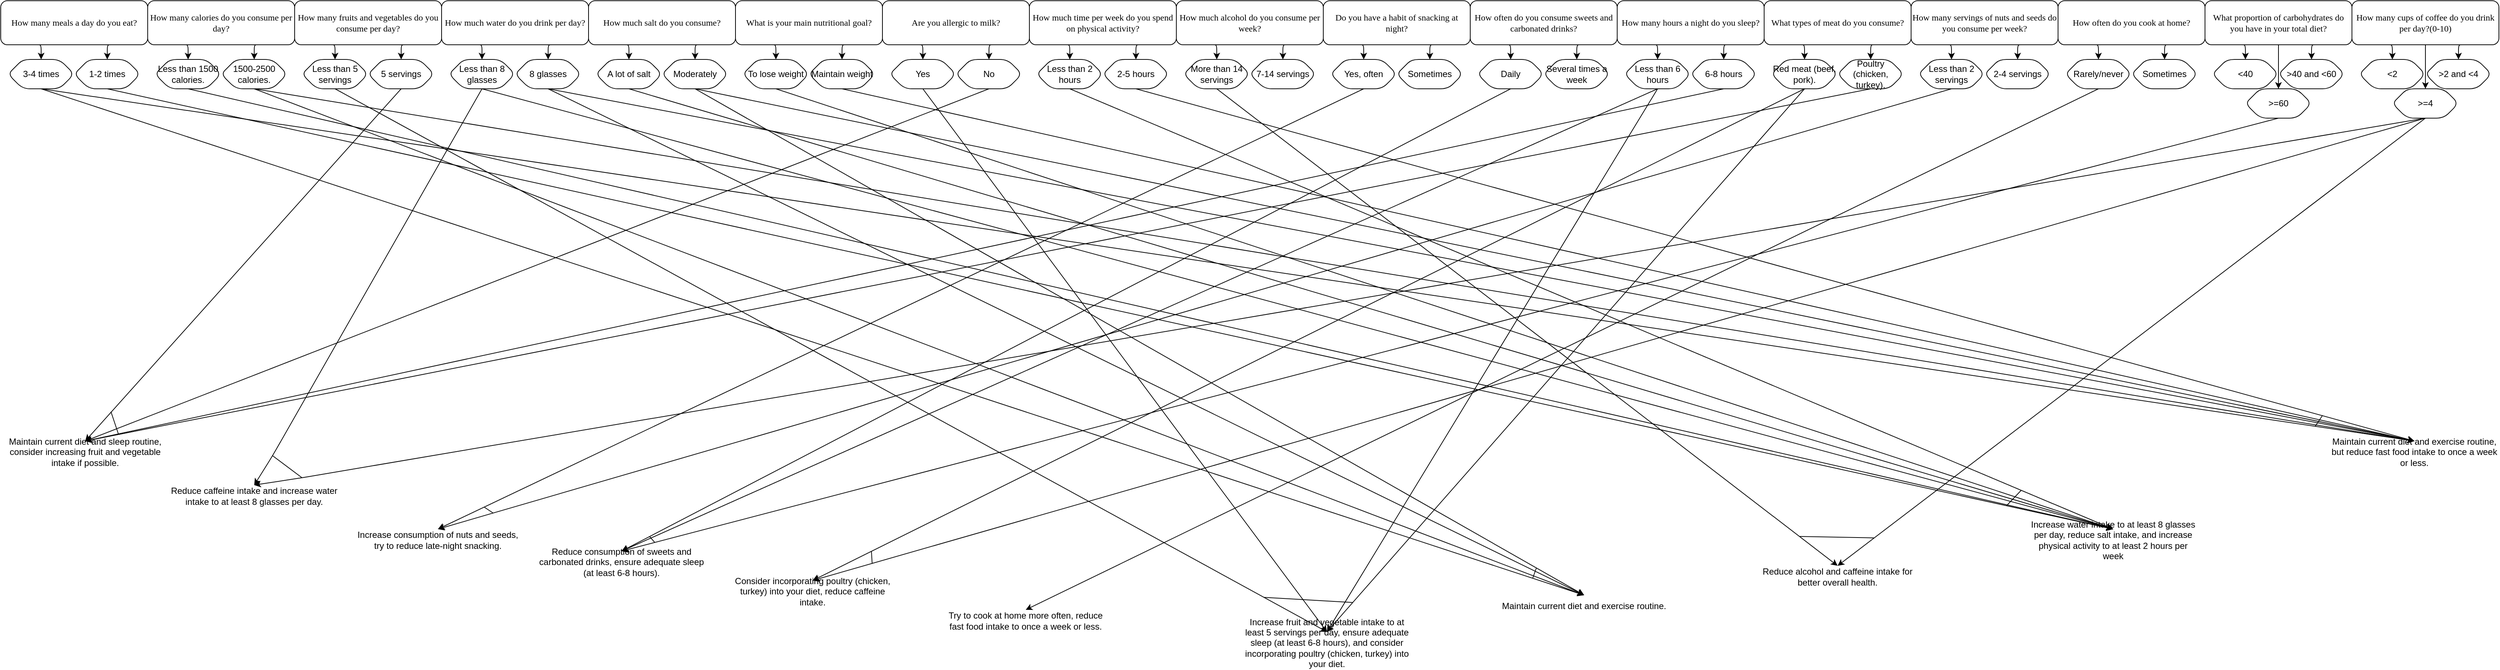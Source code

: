 <mxfile version="22.0.8" type="device">
  <diagram name="Страница — 1" id="4fDfXlQNAs49f-it0H0f">
    <mxGraphModel dx="2868" dy="1564" grid="1" gridSize="10" guides="1" tooltips="1" connect="1" arrows="1" fold="1" page="1" pageScale="1" pageWidth="1920" pageHeight="1200" background="#ffffff" math="0" shadow="0">
      <root>
        <mxCell id="0" />
        <mxCell id="1" parent="0" />
        <mxCell id="kuulLkyMVZdF7MULND2Z-120" style="edgeStyle=orthogonalEdgeStyle;rounded=1;orthogonalLoop=1;jettySize=auto;html=1;exitX=0.25;exitY=1;exitDx=0;exitDy=0;entryX=0.5;entryY=0;entryDx=0;entryDy=0;labelBackgroundColor=none;fontColor=default;" edge="1" parent="1" source="kuulLkyMVZdF7MULND2Z-1" target="kuulLkyMVZdF7MULND2Z-53">
          <mxGeometry relative="1" as="geometry" />
        </mxCell>
        <mxCell id="kuulLkyMVZdF7MULND2Z-121" style="edgeStyle=orthogonalEdgeStyle;rounded=1;orthogonalLoop=1;jettySize=auto;html=1;exitX=0.75;exitY=1;exitDx=0;exitDy=0;entryX=0.5;entryY=0;entryDx=0;entryDy=0;labelBackgroundColor=none;fontColor=default;" edge="1" parent="1" source="kuulLkyMVZdF7MULND2Z-1" target="kuulLkyMVZdF7MULND2Z-22">
          <mxGeometry relative="1" as="geometry" />
        </mxCell>
        <mxCell id="kuulLkyMVZdF7MULND2Z-1" value="&lt;font face=&quot;Comic Sans MS&quot;&gt;How many meals a day do you eat?&lt;/font&gt;" style="rounded=1;whiteSpace=wrap;html=1;labelBackgroundColor=none;" vertex="1" parent="1">
          <mxGeometry width="200" height="60" as="geometry" />
        </mxCell>
        <mxCell id="kuulLkyMVZdF7MULND2Z-124" style="edgeStyle=orthogonalEdgeStyle;rounded=1;orthogonalLoop=1;jettySize=auto;html=1;exitX=0.25;exitY=1;exitDx=0;exitDy=0;entryX=0.5;entryY=0;entryDx=0;entryDy=0;labelBackgroundColor=none;fontColor=default;" edge="1" parent="1" source="kuulLkyMVZdF7MULND2Z-3" target="kuulLkyMVZdF7MULND2Z-56">
          <mxGeometry relative="1" as="geometry" />
        </mxCell>
        <mxCell id="kuulLkyMVZdF7MULND2Z-125" style="edgeStyle=orthogonalEdgeStyle;rounded=1;orthogonalLoop=1;jettySize=auto;html=1;exitX=0.75;exitY=1;exitDx=0;exitDy=0;entryX=0.5;entryY=0;entryDx=0;entryDy=0;labelBackgroundColor=none;fontColor=default;" edge="1" parent="1" source="kuulLkyMVZdF7MULND2Z-3" target="kuulLkyMVZdF7MULND2Z-57">
          <mxGeometry relative="1" as="geometry" />
        </mxCell>
        <mxCell id="kuulLkyMVZdF7MULND2Z-3" value="&lt;font face=&quot;Comic Sans MS&quot;&gt;How many fruits and vegetables do you consume per day?&lt;/font&gt;" style="rounded=1;whiteSpace=wrap;html=1;align=center;labelBackgroundColor=none;" vertex="1" parent="1">
          <mxGeometry x="400" width="200" height="60" as="geometry" />
        </mxCell>
        <mxCell id="kuulLkyMVZdF7MULND2Z-122" style="edgeStyle=orthogonalEdgeStyle;rounded=1;orthogonalLoop=1;jettySize=auto;html=1;exitX=0.25;exitY=1;exitDx=0;exitDy=0;entryX=0.5;entryY=0;entryDx=0;entryDy=0;labelBackgroundColor=none;fontColor=default;" edge="1" parent="1" source="kuulLkyMVZdF7MULND2Z-4" target="kuulLkyMVZdF7MULND2Z-54">
          <mxGeometry relative="1" as="geometry" />
        </mxCell>
        <mxCell id="kuulLkyMVZdF7MULND2Z-123" style="edgeStyle=orthogonalEdgeStyle;rounded=1;orthogonalLoop=1;jettySize=auto;html=1;exitX=0.75;exitY=1;exitDx=0;exitDy=0;entryX=0.5;entryY=0;entryDx=0;entryDy=0;labelBackgroundColor=none;fontColor=default;" edge="1" parent="1" source="kuulLkyMVZdF7MULND2Z-4" target="kuulLkyMVZdF7MULND2Z-55">
          <mxGeometry relative="1" as="geometry" />
        </mxCell>
        <mxCell id="kuulLkyMVZdF7MULND2Z-4" value="&lt;font face=&quot;Comic Sans MS&quot;&gt;How many calories do you consume per day?&lt;/font&gt;" style="rounded=1;whiteSpace=wrap;html=1;labelBackgroundColor=none;" vertex="1" parent="1">
          <mxGeometry x="200" width="200" height="60" as="geometry" />
        </mxCell>
        <mxCell id="kuulLkyMVZdF7MULND2Z-130" style="edgeStyle=orthogonalEdgeStyle;rounded=1;orthogonalLoop=1;jettySize=auto;html=1;exitX=0.25;exitY=1;exitDx=0;exitDy=0;entryX=0.5;entryY=0;entryDx=0;entryDy=0;labelBackgroundColor=none;fontColor=default;" edge="1" parent="1" source="kuulLkyMVZdF7MULND2Z-5" target="kuulLkyMVZdF7MULND2Z-87">
          <mxGeometry relative="1" as="geometry" />
        </mxCell>
        <mxCell id="kuulLkyMVZdF7MULND2Z-131" style="edgeStyle=orthogonalEdgeStyle;rounded=1;orthogonalLoop=1;jettySize=auto;html=1;exitX=0.75;exitY=1;exitDx=0;exitDy=0;entryX=0.5;entryY=0;entryDx=0;entryDy=0;labelBackgroundColor=none;fontColor=default;" edge="1" parent="1" source="kuulLkyMVZdF7MULND2Z-5" target="kuulLkyMVZdF7MULND2Z-86">
          <mxGeometry relative="1" as="geometry" />
        </mxCell>
        <mxCell id="kuulLkyMVZdF7MULND2Z-5" value="&lt;font face=&quot;Comic Sans MS&quot;&gt;What is your main nutritional goal?&lt;/font&gt;" style="rounded=1;whiteSpace=wrap;html=1;labelBackgroundColor=none;" vertex="1" parent="1">
          <mxGeometry x="1000" width="200" height="60" as="geometry" />
        </mxCell>
        <mxCell id="kuulLkyMVZdF7MULND2Z-128" style="edgeStyle=orthogonalEdgeStyle;rounded=1;orthogonalLoop=1;jettySize=auto;html=1;exitX=0.25;exitY=1;exitDx=0;exitDy=0;entryX=0.5;entryY=0;entryDx=0;entryDy=0;labelBackgroundColor=none;fontColor=default;" edge="1" parent="1" source="kuulLkyMVZdF7MULND2Z-7" target="kuulLkyMVZdF7MULND2Z-61">
          <mxGeometry relative="1" as="geometry" />
        </mxCell>
        <mxCell id="kuulLkyMVZdF7MULND2Z-129" style="edgeStyle=orthogonalEdgeStyle;rounded=1;orthogonalLoop=1;jettySize=auto;html=1;exitX=0.75;exitY=1;exitDx=0;exitDy=0;entryX=0.5;entryY=0;entryDx=0;entryDy=0;labelBackgroundColor=none;fontColor=default;" edge="1" parent="1" source="kuulLkyMVZdF7MULND2Z-7" target="kuulLkyMVZdF7MULND2Z-60">
          <mxGeometry relative="1" as="geometry" />
        </mxCell>
        <mxCell id="kuulLkyMVZdF7MULND2Z-7" value="&lt;font face=&quot;Comic Sans MS&quot;&gt;How much salt do you consume?&lt;/font&gt;" style="rounded=1;whiteSpace=wrap;html=1;labelBackgroundColor=none;" vertex="1" parent="1">
          <mxGeometry x="800" width="200" height="60" as="geometry" />
        </mxCell>
        <mxCell id="kuulLkyMVZdF7MULND2Z-126" style="edgeStyle=orthogonalEdgeStyle;rounded=1;orthogonalLoop=1;jettySize=auto;html=1;exitX=0.25;exitY=1;exitDx=0;exitDy=0;entryX=0.5;entryY=0;entryDx=0;entryDy=0;labelBackgroundColor=none;fontColor=default;" edge="1" parent="1" source="kuulLkyMVZdF7MULND2Z-8" target="kuulLkyMVZdF7MULND2Z-59">
          <mxGeometry relative="1" as="geometry" />
        </mxCell>
        <mxCell id="kuulLkyMVZdF7MULND2Z-127" style="edgeStyle=orthogonalEdgeStyle;rounded=1;orthogonalLoop=1;jettySize=auto;html=1;exitX=0.75;exitY=1;exitDx=0;exitDy=0;entryX=0.5;entryY=0;entryDx=0;entryDy=0;labelBackgroundColor=none;fontColor=default;" edge="1" parent="1" source="kuulLkyMVZdF7MULND2Z-8" target="kuulLkyMVZdF7MULND2Z-58">
          <mxGeometry relative="1" as="geometry" />
        </mxCell>
        <mxCell id="kuulLkyMVZdF7MULND2Z-8" value="&lt;font face=&quot;Comic Sans MS&quot;&gt;How much water do you drink per day?&lt;/font&gt;" style="rounded=1;whiteSpace=wrap;html=1;labelBackgroundColor=none;" vertex="1" parent="1">
          <mxGeometry x="600" width="200" height="60" as="geometry" />
        </mxCell>
        <mxCell id="kuulLkyMVZdF7MULND2Z-153" style="edgeStyle=orthogonalEdgeStyle;rounded=1;orthogonalLoop=1;jettySize=auto;html=1;exitX=0.25;exitY=1;exitDx=0;exitDy=0;entryX=0.5;entryY=0;entryDx=0;entryDy=0;labelBackgroundColor=none;fontColor=default;" edge="1" parent="1" source="kuulLkyMVZdF7MULND2Z-9" target="kuulLkyMVZdF7MULND2Z-85">
          <mxGeometry relative="1" as="geometry" />
        </mxCell>
        <mxCell id="kuulLkyMVZdF7MULND2Z-154" style="edgeStyle=orthogonalEdgeStyle;rounded=1;orthogonalLoop=1;jettySize=auto;html=1;exitX=0.75;exitY=1;exitDx=0;exitDy=0;entryX=0.5;entryY=0;entryDx=0;entryDy=0;labelBackgroundColor=none;fontColor=default;" edge="1" parent="1" source="kuulLkyMVZdF7MULND2Z-9" target="kuulLkyMVZdF7MULND2Z-84">
          <mxGeometry relative="1" as="geometry" />
        </mxCell>
        <mxCell id="kuulLkyMVZdF7MULND2Z-155" style="edgeStyle=orthogonalEdgeStyle;rounded=1;orthogonalLoop=1;jettySize=auto;html=1;exitX=0.5;exitY=1;exitDx=0;exitDy=0;entryX=0.5;entryY=0;entryDx=0;entryDy=0;labelBackgroundColor=none;fontColor=default;" edge="1" parent="1" source="kuulLkyMVZdF7MULND2Z-9" target="kuulLkyMVZdF7MULND2Z-93">
          <mxGeometry relative="1" as="geometry" />
        </mxCell>
        <mxCell id="kuulLkyMVZdF7MULND2Z-9" value="&lt;font face=&quot;Comic Sans MS&quot;&gt;How many cups of coffee do you drink per day?(0-10)&lt;/font&gt;" style="rounded=1;whiteSpace=wrap;html=1;labelBackgroundColor=none;" vertex="1" parent="1">
          <mxGeometry x="3200" width="200" height="60" as="geometry" />
        </mxCell>
        <mxCell id="kuulLkyMVZdF7MULND2Z-150" style="edgeStyle=orthogonalEdgeStyle;rounded=1;orthogonalLoop=1;jettySize=auto;html=1;exitX=0.25;exitY=1;exitDx=0;exitDy=0;entryX=0.5;entryY=0;entryDx=0;entryDy=0;labelBackgroundColor=none;fontColor=default;" edge="1" parent="1" source="kuulLkyMVZdF7MULND2Z-10" target="kuulLkyMVZdF7MULND2Z-83">
          <mxGeometry relative="1" as="geometry" />
        </mxCell>
        <mxCell id="kuulLkyMVZdF7MULND2Z-151" style="edgeStyle=orthogonalEdgeStyle;rounded=1;orthogonalLoop=1;jettySize=auto;html=1;exitX=0.75;exitY=1;exitDx=0;exitDy=0;entryX=0.5;entryY=0;entryDx=0;entryDy=0;labelBackgroundColor=none;fontColor=default;" edge="1" parent="1" source="kuulLkyMVZdF7MULND2Z-10" target="kuulLkyMVZdF7MULND2Z-82">
          <mxGeometry relative="1" as="geometry" />
        </mxCell>
        <mxCell id="kuulLkyMVZdF7MULND2Z-152" style="edgeStyle=orthogonalEdgeStyle;rounded=1;orthogonalLoop=1;jettySize=auto;html=1;exitX=0.5;exitY=1;exitDx=0;exitDy=0;entryX=0.5;entryY=0;entryDx=0;entryDy=0;labelBackgroundColor=none;fontColor=default;" edge="1" parent="1" source="kuulLkyMVZdF7MULND2Z-10" target="kuulLkyMVZdF7MULND2Z-94">
          <mxGeometry relative="1" as="geometry" />
        </mxCell>
        <mxCell id="kuulLkyMVZdF7MULND2Z-10" value="&lt;font face=&quot;Comic Sans MS&quot;&gt;What proportion of carbohydrates do you have in your total diet?&lt;/font&gt;" style="rounded=1;whiteSpace=wrap;html=1;labelBackgroundColor=none;" vertex="1" parent="1">
          <mxGeometry x="3000" width="200" height="60" as="geometry" />
        </mxCell>
        <mxCell id="kuulLkyMVZdF7MULND2Z-148" style="edgeStyle=orthogonalEdgeStyle;rounded=1;orthogonalLoop=1;jettySize=auto;html=1;exitX=0.25;exitY=1;exitDx=0;exitDy=0;entryX=0.5;entryY=0;entryDx=0;entryDy=0;labelBackgroundColor=none;fontColor=default;" edge="1" parent="1" source="kuulLkyMVZdF7MULND2Z-11" target="kuulLkyMVZdF7MULND2Z-81">
          <mxGeometry relative="1" as="geometry" />
        </mxCell>
        <mxCell id="kuulLkyMVZdF7MULND2Z-149" style="edgeStyle=orthogonalEdgeStyle;rounded=1;orthogonalLoop=1;jettySize=auto;html=1;exitX=0.75;exitY=1;exitDx=0;exitDy=0;entryX=0.5;entryY=0;entryDx=0;entryDy=0;labelBackgroundColor=none;fontColor=default;" edge="1" parent="1" source="kuulLkyMVZdF7MULND2Z-11" target="kuulLkyMVZdF7MULND2Z-80">
          <mxGeometry relative="1" as="geometry" />
        </mxCell>
        <mxCell id="kuulLkyMVZdF7MULND2Z-11" value="&lt;font face=&quot;Comic Sans MS&quot;&gt;How often do you cook at home?&lt;/font&gt;" style="rounded=1;whiteSpace=wrap;html=1;labelBackgroundColor=none;" vertex="1" parent="1">
          <mxGeometry x="2800" width="200" height="60" as="geometry" />
        </mxCell>
        <mxCell id="kuulLkyMVZdF7MULND2Z-146" style="edgeStyle=orthogonalEdgeStyle;rounded=1;orthogonalLoop=1;jettySize=auto;html=1;exitX=0.25;exitY=1;exitDx=0;exitDy=0;entryX=0.5;entryY=0;entryDx=0;entryDy=0;labelBackgroundColor=none;fontColor=default;" edge="1" parent="1" source="kuulLkyMVZdF7MULND2Z-12" target="kuulLkyMVZdF7MULND2Z-79">
          <mxGeometry relative="1" as="geometry" />
        </mxCell>
        <mxCell id="kuulLkyMVZdF7MULND2Z-147" style="edgeStyle=orthogonalEdgeStyle;rounded=1;orthogonalLoop=1;jettySize=auto;html=1;exitX=0.75;exitY=1;exitDx=0;exitDy=0;entryX=0.5;entryY=0;entryDx=0;entryDy=0;labelBackgroundColor=none;fontColor=default;" edge="1" parent="1" source="kuulLkyMVZdF7MULND2Z-12" target="kuulLkyMVZdF7MULND2Z-78">
          <mxGeometry relative="1" as="geometry" />
        </mxCell>
        <mxCell id="kuulLkyMVZdF7MULND2Z-12" value="&lt;font face=&quot;Comic Sans MS&quot;&gt;How many servings of nuts and seeds do you consume per week?&lt;/font&gt;" style="rounded=1;whiteSpace=wrap;html=1;labelBackgroundColor=none;" vertex="1" parent="1">
          <mxGeometry x="2600" width="200" height="60" as="geometry" />
        </mxCell>
        <mxCell id="kuulLkyMVZdF7MULND2Z-144" style="edgeStyle=orthogonalEdgeStyle;rounded=1;orthogonalLoop=1;jettySize=auto;html=1;exitX=0.25;exitY=1;exitDx=0;exitDy=0;entryX=0.5;entryY=0;entryDx=0;entryDy=0;labelBackgroundColor=none;fontColor=default;" edge="1" parent="1" source="kuulLkyMVZdF7MULND2Z-13" target="kuulLkyMVZdF7MULND2Z-77">
          <mxGeometry relative="1" as="geometry" />
        </mxCell>
        <mxCell id="kuulLkyMVZdF7MULND2Z-145" style="edgeStyle=orthogonalEdgeStyle;rounded=1;orthogonalLoop=1;jettySize=auto;html=1;exitX=0.75;exitY=1;exitDx=0;exitDy=0;entryX=0.5;entryY=0;entryDx=0;entryDy=0;labelBackgroundColor=none;fontColor=default;" edge="1" parent="1" source="kuulLkyMVZdF7MULND2Z-13" target="kuulLkyMVZdF7MULND2Z-76">
          <mxGeometry relative="1" as="geometry" />
        </mxCell>
        <mxCell id="kuulLkyMVZdF7MULND2Z-13" value="&lt;font face=&quot;Comic Sans MS&quot;&gt;What types of meat do you consume?&lt;/font&gt;" style="rounded=1;whiteSpace=wrap;html=1;labelBackgroundColor=none;" vertex="1" parent="1">
          <mxGeometry x="2400" width="200" height="60" as="geometry" />
        </mxCell>
        <mxCell id="kuulLkyMVZdF7MULND2Z-142" style="edgeStyle=orthogonalEdgeStyle;rounded=1;orthogonalLoop=1;jettySize=auto;html=1;exitX=0.25;exitY=1;exitDx=0;exitDy=0;entryX=0.5;entryY=0;entryDx=0;entryDy=0;labelBackgroundColor=none;fontColor=default;" edge="1" parent="1" source="kuulLkyMVZdF7MULND2Z-14" target="kuulLkyMVZdF7MULND2Z-91">
          <mxGeometry relative="1" as="geometry" />
        </mxCell>
        <mxCell id="kuulLkyMVZdF7MULND2Z-143" style="edgeStyle=orthogonalEdgeStyle;rounded=1;orthogonalLoop=1;jettySize=auto;html=1;exitX=0.75;exitY=1;exitDx=0;exitDy=0;entryX=0.5;entryY=0;entryDx=0;entryDy=0;labelBackgroundColor=none;fontColor=default;" edge="1" parent="1" source="kuulLkyMVZdF7MULND2Z-14" target="kuulLkyMVZdF7MULND2Z-90">
          <mxGeometry relative="1" as="geometry" />
        </mxCell>
        <mxCell id="kuulLkyMVZdF7MULND2Z-14" value="&lt;font face=&quot;Comic Sans MS&quot;&gt;How many hours a night do you sleep?&lt;/font&gt;" style="rounded=1;whiteSpace=wrap;html=1;labelBackgroundColor=none;" vertex="1" parent="1">
          <mxGeometry x="2200" width="200" height="60" as="geometry" />
        </mxCell>
        <mxCell id="kuulLkyMVZdF7MULND2Z-140" style="edgeStyle=orthogonalEdgeStyle;rounded=1;orthogonalLoop=1;jettySize=auto;html=1;exitX=0.25;exitY=1;exitDx=0;exitDy=0;entryX=0.5;entryY=0;entryDx=0;entryDy=0;labelBackgroundColor=none;fontColor=default;" edge="1" parent="1" source="kuulLkyMVZdF7MULND2Z-15" target="kuulLkyMVZdF7MULND2Z-73">
          <mxGeometry relative="1" as="geometry" />
        </mxCell>
        <mxCell id="kuulLkyMVZdF7MULND2Z-141" style="edgeStyle=orthogonalEdgeStyle;rounded=1;orthogonalLoop=1;jettySize=auto;html=1;exitX=0.75;exitY=1;exitDx=0;exitDy=0;entryX=0.5;entryY=0;entryDx=0;entryDy=0;labelBackgroundColor=none;fontColor=default;" edge="1" parent="1" source="kuulLkyMVZdF7MULND2Z-15" target="kuulLkyMVZdF7MULND2Z-72">
          <mxGeometry relative="1" as="geometry" />
        </mxCell>
        <mxCell id="kuulLkyMVZdF7MULND2Z-15" value="&lt;font face=&quot;Comic Sans MS&quot;&gt;How often do you consume sweets and carbonated drinks?&lt;/font&gt;" style="rounded=1;whiteSpace=wrap;html=1;labelBackgroundColor=none;" vertex="1" parent="1">
          <mxGeometry x="2000" width="200" height="60" as="geometry" />
        </mxCell>
        <mxCell id="kuulLkyMVZdF7MULND2Z-138" style="edgeStyle=orthogonalEdgeStyle;rounded=1;orthogonalLoop=1;jettySize=auto;html=1;exitX=0.25;exitY=1;exitDx=0;exitDy=0;entryX=0.5;entryY=0;entryDx=0;entryDy=0;labelBackgroundColor=none;fontColor=default;" edge="1" parent="1" source="kuulLkyMVZdF7MULND2Z-16" target="kuulLkyMVZdF7MULND2Z-88">
          <mxGeometry relative="1" as="geometry" />
        </mxCell>
        <mxCell id="kuulLkyMVZdF7MULND2Z-139" style="edgeStyle=orthogonalEdgeStyle;rounded=1;orthogonalLoop=1;jettySize=auto;html=1;exitX=0.75;exitY=1;exitDx=0;exitDy=0;entryX=0.5;entryY=0;entryDx=0;entryDy=0;labelBackgroundColor=none;fontColor=default;" edge="1" parent="1" source="kuulLkyMVZdF7MULND2Z-16" target="kuulLkyMVZdF7MULND2Z-89">
          <mxGeometry relative="1" as="geometry" />
        </mxCell>
        <mxCell id="kuulLkyMVZdF7MULND2Z-16" value="&lt;font face=&quot;Comic Sans MS&quot;&gt;Do you have a habit of snacking at night?&lt;/font&gt;" style="rounded=1;whiteSpace=wrap;html=1;labelBackgroundColor=none;" vertex="1" parent="1">
          <mxGeometry x="1800" width="200" height="60" as="geometry" />
        </mxCell>
        <mxCell id="kuulLkyMVZdF7MULND2Z-136" style="edgeStyle=orthogonalEdgeStyle;rounded=1;orthogonalLoop=1;jettySize=auto;html=1;exitX=0.25;exitY=1;exitDx=0;exitDy=0;entryX=0.5;entryY=0;entryDx=0;entryDy=0;labelBackgroundColor=none;fontColor=default;" edge="1" parent="1" source="kuulLkyMVZdF7MULND2Z-18" target="kuulLkyMVZdF7MULND2Z-69">
          <mxGeometry relative="1" as="geometry" />
        </mxCell>
        <mxCell id="kuulLkyMVZdF7MULND2Z-137" style="edgeStyle=orthogonalEdgeStyle;rounded=1;orthogonalLoop=1;jettySize=auto;html=1;exitX=0.75;exitY=1;exitDx=0;exitDy=0;entryX=0.5;entryY=0;entryDx=0;entryDy=0;labelBackgroundColor=none;fontColor=default;" edge="1" parent="1" source="kuulLkyMVZdF7MULND2Z-18" target="kuulLkyMVZdF7MULND2Z-68">
          <mxGeometry relative="1" as="geometry" />
        </mxCell>
        <mxCell id="kuulLkyMVZdF7MULND2Z-18" value="&lt;font face=&quot;Comic Sans MS&quot;&gt;How much alcohol do you consume per week?&lt;/font&gt;" style="rounded=1;whiteSpace=wrap;html=1;labelBackgroundColor=none;" vertex="1" parent="1">
          <mxGeometry x="1600" width="200" height="60" as="geometry" />
        </mxCell>
        <mxCell id="kuulLkyMVZdF7MULND2Z-134" style="edgeStyle=orthogonalEdgeStyle;rounded=1;orthogonalLoop=1;jettySize=auto;html=1;exitX=0.25;exitY=1;exitDx=0;exitDy=0;entryX=0.5;entryY=0;entryDx=0;entryDy=0;labelBackgroundColor=none;fontColor=default;" edge="1" parent="1" source="kuulLkyMVZdF7MULND2Z-20" target="kuulLkyMVZdF7MULND2Z-67">
          <mxGeometry relative="1" as="geometry" />
        </mxCell>
        <mxCell id="kuulLkyMVZdF7MULND2Z-135" style="edgeStyle=orthogonalEdgeStyle;rounded=1;orthogonalLoop=1;jettySize=auto;html=1;exitX=0.75;exitY=1;exitDx=0;exitDy=0;entryX=0.5;entryY=0;entryDx=0;entryDy=0;labelBackgroundColor=none;fontColor=default;" edge="1" parent="1" source="kuulLkyMVZdF7MULND2Z-20" target="kuulLkyMVZdF7MULND2Z-66">
          <mxGeometry relative="1" as="geometry" />
        </mxCell>
        <mxCell id="kuulLkyMVZdF7MULND2Z-20" value="&lt;font face=&quot;Comic Sans MS&quot;&gt;How much time per week do you spend on physical activity?&lt;/font&gt;" style="rounded=1;whiteSpace=wrap;html=1;labelBackgroundColor=none;" vertex="1" parent="1">
          <mxGeometry x="1400" width="200" height="60" as="geometry" />
        </mxCell>
        <mxCell id="kuulLkyMVZdF7MULND2Z-132" style="edgeStyle=orthogonalEdgeStyle;rounded=1;orthogonalLoop=1;jettySize=auto;html=1;exitX=0.25;exitY=1;exitDx=0;exitDy=0;entryX=0.5;entryY=0;entryDx=0;entryDy=0;labelBackgroundColor=none;fontColor=default;" edge="1" parent="1" source="kuulLkyMVZdF7MULND2Z-21" target="kuulLkyMVZdF7MULND2Z-65">
          <mxGeometry relative="1" as="geometry" />
        </mxCell>
        <mxCell id="kuulLkyMVZdF7MULND2Z-133" style="edgeStyle=orthogonalEdgeStyle;rounded=1;orthogonalLoop=1;jettySize=auto;html=1;exitX=0.75;exitY=1;exitDx=0;exitDy=0;entryX=0.5;entryY=0;entryDx=0;entryDy=0;labelBackgroundColor=none;fontColor=default;" edge="1" parent="1" source="kuulLkyMVZdF7MULND2Z-21" target="kuulLkyMVZdF7MULND2Z-64">
          <mxGeometry relative="1" as="geometry" />
        </mxCell>
        <mxCell id="kuulLkyMVZdF7MULND2Z-21" value="&lt;font face=&quot;Comic Sans MS&quot;&gt;Are you allergic to milk?&lt;/font&gt;" style="rounded=1;whiteSpace=wrap;html=1;labelBackgroundColor=none;" vertex="1" parent="1">
          <mxGeometry x="1200" width="200" height="60" as="geometry" />
        </mxCell>
        <mxCell id="kuulLkyMVZdF7MULND2Z-22" value="1-2 times" style="shape=hexagon;perimeter=hexagonPerimeter2;whiteSpace=wrap;html=1;fixedSize=1;rounded=1;labelBackgroundColor=none;" vertex="1" parent="1">
          <mxGeometry x="100" y="80" width="90" height="40" as="geometry" />
        </mxCell>
        <mxCell id="kuulLkyMVZdF7MULND2Z-53" value="3-4 times" style="shape=hexagon;perimeter=hexagonPerimeter2;whiteSpace=wrap;html=1;fixedSize=1;rounded=1;labelBackgroundColor=none;" vertex="1" parent="1">
          <mxGeometry x="10" y="80" width="90" height="40" as="geometry" />
        </mxCell>
        <mxCell id="kuulLkyMVZdF7MULND2Z-54" value="Less than 1500 calories." style="shape=hexagon;perimeter=hexagonPerimeter2;whiteSpace=wrap;html=1;fixedSize=1;rounded=1;labelBackgroundColor=none;" vertex="1" parent="1">
          <mxGeometry x="210" y="80" width="90" height="40" as="geometry" />
        </mxCell>
        <mxCell id="kuulLkyMVZdF7MULND2Z-55" value="1500-2500 calories." style="shape=hexagon;perimeter=hexagonPerimeter2;whiteSpace=wrap;html=1;fixedSize=1;rounded=1;labelBackgroundColor=none;" vertex="1" parent="1">
          <mxGeometry x="300" y="80" width="90" height="40" as="geometry" />
        </mxCell>
        <mxCell id="kuulLkyMVZdF7MULND2Z-56" value="Less than 5 servings" style="shape=hexagon;perimeter=hexagonPerimeter2;whiteSpace=wrap;html=1;fixedSize=1;rounded=1;labelBackgroundColor=none;" vertex="1" parent="1">
          <mxGeometry x="410" y="80" width="90" height="40" as="geometry" />
        </mxCell>
        <mxCell id="kuulLkyMVZdF7MULND2Z-57" value="5 servings" style="shape=hexagon;perimeter=hexagonPerimeter2;whiteSpace=wrap;html=1;fixedSize=1;rounded=1;labelBackgroundColor=none;" vertex="1" parent="1">
          <mxGeometry x="500" y="80" width="90" height="40" as="geometry" />
        </mxCell>
        <mxCell id="kuulLkyMVZdF7MULND2Z-58" value="8 glasses" style="shape=hexagon;perimeter=hexagonPerimeter2;whiteSpace=wrap;html=1;fixedSize=1;rounded=1;labelBackgroundColor=none;" vertex="1" parent="1">
          <mxGeometry x="700" y="80" width="90" height="40" as="geometry" />
        </mxCell>
        <mxCell id="kuulLkyMVZdF7MULND2Z-59" value="Less than 8 glasses" style="shape=hexagon;perimeter=hexagonPerimeter2;whiteSpace=wrap;html=1;fixedSize=1;rounded=1;labelBackgroundColor=none;" vertex="1" parent="1">
          <mxGeometry x="610" y="80" width="90" height="40" as="geometry" />
        </mxCell>
        <mxCell id="kuulLkyMVZdF7MULND2Z-60" value="Moderately" style="shape=hexagon;perimeter=hexagonPerimeter2;whiteSpace=wrap;html=1;fixedSize=1;rounded=1;labelBackgroundColor=none;" vertex="1" parent="1">
          <mxGeometry x="900" y="80" width="90" height="40" as="geometry" />
        </mxCell>
        <mxCell id="kuulLkyMVZdF7MULND2Z-61" value="A lot of salt" style="shape=hexagon;perimeter=hexagonPerimeter2;whiteSpace=wrap;html=1;fixedSize=1;rounded=1;labelBackgroundColor=none;" vertex="1" parent="1">
          <mxGeometry x="810" y="80" width="90" height="40" as="geometry" />
        </mxCell>
        <mxCell id="kuulLkyMVZdF7MULND2Z-64" value="No" style="shape=hexagon;perimeter=hexagonPerimeter2;whiteSpace=wrap;html=1;fixedSize=1;rounded=1;labelBackgroundColor=none;" vertex="1" parent="1">
          <mxGeometry x="1300" y="80" width="90" height="40" as="geometry" />
        </mxCell>
        <mxCell id="kuulLkyMVZdF7MULND2Z-65" value="Yes" style="shape=hexagon;perimeter=hexagonPerimeter2;whiteSpace=wrap;html=1;fixedSize=1;rounded=1;labelBackgroundColor=none;" vertex="1" parent="1">
          <mxGeometry x="1210" y="80" width="90" height="40" as="geometry" />
        </mxCell>
        <mxCell id="kuulLkyMVZdF7MULND2Z-66" value="2-5 hours" style="shape=hexagon;perimeter=hexagonPerimeter2;whiteSpace=wrap;html=1;fixedSize=1;rounded=1;labelBackgroundColor=none;" vertex="1" parent="1">
          <mxGeometry x="1500" y="80" width="90" height="40" as="geometry" />
        </mxCell>
        <mxCell id="kuulLkyMVZdF7MULND2Z-67" value="Less than 2 hours" style="shape=hexagon;perimeter=hexagonPerimeter2;whiteSpace=wrap;html=1;fixedSize=1;rounded=1;labelBackgroundColor=none;" vertex="1" parent="1">
          <mxGeometry x="1410" y="80" width="90" height="40" as="geometry" />
        </mxCell>
        <mxCell id="kuulLkyMVZdF7MULND2Z-68" value="7-14 servings" style="shape=hexagon;perimeter=hexagonPerimeter2;whiteSpace=wrap;html=1;fixedSize=1;rounded=1;labelBackgroundColor=none;" vertex="1" parent="1">
          <mxGeometry x="1700" y="80" width="90" height="40" as="geometry" />
        </mxCell>
        <mxCell id="kuulLkyMVZdF7MULND2Z-69" value="More than 14 servings" style="shape=hexagon;perimeter=hexagonPerimeter2;whiteSpace=wrap;html=1;fixedSize=1;rounded=1;labelBackgroundColor=none;" vertex="1" parent="1">
          <mxGeometry x="1610" y="80" width="90" height="40" as="geometry" />
        </mxCell>
        <mxCell id="kuulLkyMVZdF7MULND2Z-72" value="Several times a week" style="shape=hexagon;perimeter=hexagonPerimeter2;whiteSpace=wrap;html=1;fixedSize=1;rounded=1;labelBackgroundColor=none;" vertex="1" parent="1">
          <mxGeometry x="2100" y="80" width="90" height="40" as="geometry" />
        </mxCell>
        <mxCell id="kuulLkyMVZdF7MULND2Z-73" value="Daily" style="shape=hexagon;perimeter=hexagonPerimeter2;whiteSpace=wrap;html=1;fixedSize=1;rounded=1;labelBackgroundColor=none;" vertex="1" parent="1">
          <mxGeometry x="2010" y="80" width="90" height="40" as="geometry" />
        </mxCell>
        <mxCell id="kuulLkyMVZdF7MULND2Z-76" value="Poultry (chicken, turkey)." style="shape=hexagon;perimeter=hexagonPerimeter2;whiteSpace=wrap;html=1;fixedSize=1;rounded=1;labelBackgroundColor=none;" vertex="1" parent="1">
          <mxGeometry x="2500" y="80" width="90" height="40" as="geometry" />
        </mxCell>
        <mxCell id="kuulLkyMVZdF7MULND2Z-77" value="Red meat (beef, pork)." style="shape=hexagon;perimeter=hexagonPerimeter2;whiteSpace=wrap;html=1;fixedSize=1;rounded=1;labelBackgroundColor=none;" vertex="1" parent="1">
          <mxGeometry x="2410" y="80" width="90" height="40" as="geometry" />
        </mxCell>
        <mxCell id="kuulLkyMVZdF7MULND2Z-78" value="2-4 servings" style="shape=hexagon;perimeter=hexagonPerimeter2;whiteSpace=wrap;html=1;fixedSize=1;rounded=1;labelBackgroundColor=none;" vertex="1" parent="1">
          <mxGeometry x="2700" y="80" width="90" height="40" as="geometry" />
        </mxCell>
        <mxCell id="kuulLkyMVZdF7MULND2Z-79" value="Less than 2 servings" style="shape=hexagon;perimeter=hexagonPerimeter2;whiteSpace=wrap;html=1;fixedSize=1;rounded=1;labelBackgroundColor=none;" vertex="1" parent="1">
          <mxGeometry x="2610" y="80" width="90" height="40" as="geometry" />
        </mxCell>
        <mxCell id="kuulLkyMVZdF7MULND2Z-80" value="Sometimes" style="shape=hexagon;perimeter=hexagonPerimeter2;whiteSpace=wrap;html=1;fixedSize=1;rounded=1;labelBackgroundColor=none;" vertex="1" parent="1">
          <mxGeometry x="2900" y="80" width="90" height="40" as="geometry" />
        </mxCell>
        <mxCell id="kuulLkyMVZdF7MULND2Z-81" value="Rarely/never" style="shape=hexagon;perimeter=hexagonPerimeter2;whiteSpace=wrap;html=1;fixedSize=1;rounded=1;labelBackgroundColor=none;" vertex="1" parent="1">
          <mxGeometry x="2810" y="80" width="90" height="40" as="geometry" />
        </mxCell>
        <mxCell id="kuulLkyMVZdF7MULND2Z-82" value="&amp;gt;40 and &amp;lt;60" style="shape=hexagon;perimeter=hexagonPerimeter2;whiteSpace=wrap;html=1;fixedSize=1;rounded=1;labelBackgroundColor=none;" vertex="1" parent="1">
          <mxGeometry x="3100" y="80" width="90" height="40" as="geometry" />
        </mxCell>
        <mxCell id="kuulLkyMVZdF7MULND2Z-83" value="&amp;lt;40" style="shape=hexagon;perimeter=hexagonPerimeter2;whiteSpace=wrap;html=1;fixedSize=1;rounded=1;labelBackgroundColor=none;" vertex="1" parent="1">
          <mxGeometry x="3010" y="80" width="90" height="40" as="geometry" />
        </mxCell>
        <mxCell id="kuulLkyMVZdF7MULND2Z-84" value="&amp;gt;2 and &amp;lt;4" style="shape=hexagon;perimeter=hexagonPerimeter2;whiteSpace=wrap;html=1;fixedSize=1;rounded=1;labelBackgroundColor=none;" vertex="1" parent="1">
          <mxGeometry x="3300" y="80" width="90" height="40" as="geometry" />
        </mxCell>
        <mxCell id="kuulLkyMVZdF7MULND2Z-85" value="&amp;lt;2" style="shape=hexagon;perimeter=hexagonPerimeter2;whiteSpace=wrap;html=1;fixedSize=1;rounded=1;labelBackgroundColor=none;" vertex="1" parent="1">
          <mxGeometry x="3210" y="80" width="90" height="40" as="geometry" />
        </mxCell>
        <mxCell id="kuulLkyMVZdF7MULND2Z-86" value="Maintain weight" style="shape=hexagon;perimeter=hexagonPerimeter2;whiteSpace=wrap;html=1;fixedSize=1;rounded=1;labelBackgroundColor=none;" vertex="1" parent="1">
          <mxGeometry x="1100" y="80" width="90" height="40" as="geometry" />
        </mxCell>
        <mxCell id="kuulLkyMVZdF7MULND2Z-87" value="To lose weight" style="shape=hexagon;perimeter=hexagonPerimeter2;whiteSpace=wrap;html=1;fixedSize=1;rounded=1;labelBackgroundColor=none;" vertex="1" parent="1">
          <mxGeometry x="1010" y="80" width="90" height="40" as="geometry" />
        </mxCell>
        <mxCell id="kuulLkyMVZdF7MULND2Z-88" value="Yes, often" style="shape=hexagon;perimeter=hexagonPerimeter2;whiteSpace=wrap;html=1;fixedSize=1;rounded=1;labelBackgroundColor=none;" vertex="1" parent="1">
          <mxGeometry x="1810" y="80" width="90" height="40" as="geometry" />
        </mxCell>
        <mxCell id="kuulLkyMVZdF7MULND2Z-89" value="Sometimes" style="shape=hexagon;perimeter=hexagonPerimeter2;whiteSpace=wrap;html=1;fixedSize=1;rounded=1;labelBackgroundColor=none;" vertex="1" parent="1">
          <mxGeometry x="1900" y="80" width="90" height="40" as="geometry" />
        </mxCell>
        <mxCell id="kuulLkyMVZdF7MULND2Z-90" value="6-8 hours" style="shape=hexagon;perimeter=hexagonPerimeter2;whiteSpace=wrap;html=1;fixedSize=1;rounded=1;labelBackgroundColor=none;" vertex="1" parent="1">
          <mxGeometry x="2300" y="80" width="90" height="40" as="geometry" />
        </mxCell>
        <mxCell id="kuulLkyMVZdF7MULND2Z-91" value="Less than 6 hours" style="shape=hexagon;perimeter=hexagonPerimeter2;whiteSpace=wrap;html=1;fixedSize=1;rounded=1;labelBackgroundColor=none;" vertex="1" parent="1">
          <mxGeometry x="2210" y="80" width="90" height="40" as="geometry" />
        </mxCell>
        <mxCell id="kuulLkyMVZdF7MULND2Z-93" value="&amp;gt;=4" style="shape=hexagon;perimeter=hexagonPerimeter2;whiteSpace=wrap;html=1;fixedSize=1;rounded=1;labelBackgroundColor=none;" vertex="1" parent="1">
          <mxGeometry x="3255" y="120" width="90" height="40" as="geometry" />
        </mxCell>
        <mxCell id="kuulLkyMVZdF7MULND2Z-94" value="&amp;gt;=60" style="shape=hexagon;perimeter=hexagonPerimeter2;whiteSpace=wrap;html=1;fixedSize=1;rounded=1;labelBackgroundColor=none;" vertex="1" parent="1">
          <mxGeometry x="3055" y="120" width="90" height="40" as="geometry" />
        </mxCell>
        <mxCell id="kuulLkyMVZdF7MULND2Z-104" value="Maintain current diet and sleep routine, consider increasing fruit and vegetable intake if possible." style="text;html=1;strokeColor=none;fillColor=none;align=center;verticalAlign=middle;whiteSpace=wrap;rounded=1;labelBackgroundColor=none;" vertex="1" parent="1">
          <mxGeometry y="600" width="230" height="30" as="geometry" />
        </mxCell>
        <mxCell id="kuulLkyMVZdF7MULND2Z-106" value="Reduce alcohol and caffeine intake for better overall health." style="text;html=1;strokeColor=none;fillColor=none;align=center;verticalAlign=middle;whiteSpace=wrap;rounded=1;labelBackgroundColor=none;" vertex="1" parent="1">
          <mxGeometry x="2385" y="770" width="230" height="30" as="geometry" />
        </mxCell>
        <mxCell id="kuulLkyMVZdF7MULND2Z-107" value="Maintain current diet and exercise routine." style="text;html=1;strokeColor=none;fillColor=none;align=center;verticalAlign=middle;whiteSpace=wrap;rounded=1;labelBackgroundColor=none;" vertex="1" parent="1">
          <mxGeometry x="2040" y="810" width="230" height="30" as="geometry" />
        </mxCell>
        <mxCell id="kuulLkyMVZdF7MULND2Z-108" value="Increase fruit and vegetable intake to at least 5 servings per day, ensure adequate sleep (at least 6-8 hours), and consider incorporating poultry (chicken, turkey) into your diet." style="text;html=1;strokeColor=none;fillColor=none;align=center;verticalAlign=middle;whiteSpace=wrap;rounded=1;labelBackgroundColor=none;" vertex="1" parent="1">
          <mxGeometry x="1690" y="860" width="230" height="30" as="geometry" />
        </mxCell>
        <mxCell id="kuulLkyMVZdF7MULND2Z-109" value="Try to cook at home more often, reduce fast food intake to once a week or less." style="text;html=1;strokeColor=none;fillColor=none;align=center;verticalAlign=middle;whiteSpace=wrap;rounded=1;labelBackgroundColor=none;" vertex="1" parent="1">
          <mxGeometry x="1280" y="830" width="230" height="30" as="geometry" />
        </mxCell>
        <mxCell id="kuulLkyMVZdF7MULND2Z-110" value="Consider incorporating poultry (chicken, turkey) into your diet, reduce caffeine intake." style="text;html=1;strokeColor=none;fillColor=none;align=center;verticalAlign=middle;whiteSpace=wrap;rounded=1;labelBackgroundColor=none;" vertex="1" parent="1">
          <mxGeometry x="990" y="790" width="230" height="30" as="geometry" />
        </mxCell>
        <mxCell id="kuulLkyMVZdF7MULND2Z-111" value="Reduce consumption of sweets and carbonated drinks, ensure adequate sleep (at least 6-8 hours)." style="text;html=1;strokeColor=none;fillColor=none;align=center;verticalAlign=middle;whiteSpace=wrap;rounded=1;labelBackgroundColor=none;" vertex="1" parent="1">
          <mxGeometry x="730" y="750" width="230" height="30" as="geometry" />
        </mxCell>
        <mxCell id="kuulLkyMVZdF7MULND2Z-112" value="Increase consumption of nuts and seeds, try to reduce late-night snacking." style="text;html=1;strokeColor=none;fillColor=none;align=center;verticalAlign=middle;whiteSpace=wrap;rounded=1;labelBackgroundColor=none;" vertex="1" parent="1">
          <mxGeometry x="480" y="720" width="230" height="30" as="geometry" />
        </mxCell>
        <mxCell id="kuulLkyMVZdF7MULND2Z-113" value="Reduce caffeine intake and increase water intake to at least 8 glasses per day." style="text;html=1;strokeColor=none;fillColor=none;align=center;verticalAlign=middle;whiteSpace=wrap;rounded=1;labelBackgroundColor=none;" vertex="1" parent="1">
          <mxGeometry x="230" y="660" width="230" height="30" as="geometry" />
        </mxCell>
        <mxCell id="kuulLkyMVZdF7MULND2Z-115" value="Increase water intake to at least 8 glasses per day, reduce salt intake, and increase physical activity to at least 2 hours per week" style="text;html=1;strokeColor=none;fillColor=none;align=center;verticalAlign=middle;whiteSpace=wrap;rounded=1;labelBackgroundColor=none;" vertex="1" parent="1">
          <mxGeometry x="2760" y="720" width="230" height="30" as="geometry" />
        </mxCell>
        <mxCell id="kuulLkyMVZdF7MULND2Z-156" value="Maintain current diet and exercise routine, but reduce fast food intake to once a week or less." style="text;html=1;strokeColor=none;fillColor=none;align=center;verticalAlign=middle;whiteSpace=wrap;rounded=1;labelBackgroundColor=none;" vertex="1" parent="1">
          <mxGeometry x="3170" y="600" width="230" height="30" as="geometry" />
        </mxCell>
        <mxCell id="kuulLkyMVZdF7MULND2Z-169" value="" style="endArrow=classic;html=1;rounded=1;exitX=0.5;exitY=1;exitDx=0;exitDy=0;entryX=0.5;entryY=0;entryDx=0;entryDy=0;labelBackgroundColor=none;fontColor=default;" edge="1" parent="1" source="kuulLkyMVZdF7MULND2Z-53" target="kuulLkyMVZdF7MULND2Z-156">
          <mxGeometry width="50" height="50" relative="1" as="geometry">
            <mxPoint x="690" y="380" as="sourcePoint" />
            <mxPoint x="80" y="200" as="targetPoint" />
          </mxGeometry>
        </mxCell>
        <mxCell id="kuulLkyMVZdF7MULND2Z-170" value="" style="endArrow=classic;html=1;rounded=1;exitX=0.5;exitY=1;exitDx=0;exitDy=0;entryX=0.5;entryY=0;entryDx=0;entryDy=0;labelBackgroundColor=none;fontColor=default;" edge="1" parent="1" source="kuulLkyMVZdF7MULND2Z-55" target="kuulLkyMVZdF7MULND2Z-156">
          <mxGeometry width="50" height="50" relative="1" as="geometry">
            <mxPoint x="690" y="380" as="sourcePoint" />
            <mxPoint x="80" y="200" as="targetPoint" />
          </mxGeometry>
        </mxCell>
        <mxCell id="kuulLkyMVZdF7MULND2Z-171" value="" style="endArrow=classic;html=1;rounded=1;exitX=0.5;exitY=1;exitDx=0;exitDy=0;entryX=0.5;entryY=0;entryDx=0;entryDy=0;labelBackgroundColor=none;fontColor=default;" edge="1" parent="1" source="kuulLkyMVZdF7MULND2Z-58" target="kuulLkyMVZdF7MULND2Z-156">
          <mxGeometry width="50" height="50" relative="1" as="geometry">
            <mxPoint x="680" y="390" as="sourcePoint" />
            <mxPoint x="88" y="200" as="targetPoint" />
          </mxGeometry>
        </mxCell>
        <mxCell id="kuulLkyMVZdF7MULND2Z-172" value="" style="endArrow=classic;html=1;rounded=1;exitX=0.5;exitY=1;exitDx=0;exitDy=0;entryX=0.5;entryY=0;entryDx=0;entryDy=0;labelBackgroundColor=none;fontColor=default;" edge="1" parent="1" source="kuulLkyMVZdF7MULND2Z-60" target="kuulLkyMVZdF7MULND2Z-156">
          <mxGeometry width="50" height="50" relative="1" as="geometry">
            <mxPoint x="660" y="410" as="sourcePoint" />
            <mxPoint x="99" y="200" as="targetPoint" />
          </mxGeometry>
        </mxCell>
        <mxCell id="kuulLkyMVZdF7MULND2Z-173" value="" style="endArrow=classic;html=1;rounded=1;exitX=0.5;exitY=1;exitDx=0;exitDy=0;entryX=0.5;entryY=0;entryDx=0;entryDy=0;labelBackgroundColor=none;fontColor=default;" edge="1" parent="1" source="kuulLkyMVZdF7MULND2Z-86" target="kuulLkyMVZdF7MULND2Z-156">
          <mxGeometry width="50" height="50" relative="1" as="geometry">
            <mxPoint x="960" y="420" as="sourcePoint" />
            <mxPoint x="106" y="200" as="targetPoint" />
          </mxGeometry>
        </mxCell>
        <mxCell id="kuulLkyMVZdF7MULND2Z-174" value="" style="endArrow=classic;html=1;rounded=1;exitX=0.5;exitY=1;exitDx=0;exitDy=0;entryX=0.5;entryY=0;entryDx=0;entryDy=0;labelBackgroundColor=none;fontColor=default;" edge="1" parent="1" source="kuulLkyMVZdF7MULND2Z-66" target="kuulLkyMVZdF7MULND2Z-156">
          <mxGeometry width="50" height="50" relative="1" as="geometry">
            <mxPoint x="1270" y="410" as="sourcePoint" />
            <mxPoint x="137" y="200" as="targetPoint" />
          </mxGeometry>
        </mxCell>
        <mxCell id="kuulLkyMVZdF7MULND2Z-176" value="" style="endArrow=classic;html=1;rounded=1;exitX=0.5;exitY=1;exitDx=0;exitDy=0;entryX=0.5;entryY=0;entryDx=0;entryDy=0;labelBackgroundColor=none;fontColor=default;" edge="1" parent="1" source="kuulLkyMVZdF7MULND2Z-57" target="kuulLkyMVZdF7MULND2Z-104">
          <mxGeometry width="50" height="50" relative="1" as="geometry">
            <mxPoint x="220" y="390" as="sourcePoint" />
            <mxPoint x="270" y="340" as="targetPoint" />
          </mxGeometry>
        </mxCell>
        <mxCell id="kuulLkyMVZdF7MULND2Z-177" value="" style="endArrow=classic;html=1;rounded=1;exitX=0.5;exitY=1;exitDx=0;exitDy=0;entryX=0.5;entryY=0;entryDx=0;entryDy=0;labelBackgroundColor=none;fontColor=default;" edge="1" parent="1" source="kuulLkyMVZdF7MULND2Z-64" target="kuulLkyMVZdF7MULND2Z-104">
          <mxGeometry width="50" height="50" relative="1" as="geometry">
            <mxPoint x="940" y="400" as="sourcePoint" />
            <mxPoint x="990" y="350" as="targetPoint" />
          </mxGeometry>
        </mxCell>
        <mxCell id="kuulLkyMVZdF7MULND2Z-178" value="" style="endArrow=classic;html=1;rounded=1;exitX=0.5;exitY=1;exitDx=0;exitDy=0;entryX=0.5;entryY=0;entryDx=0;entryDy=0;labelBackgroundColor=none;fontColor=default;" edge="1" parent="1" source="kuulLkyMVZdF7MULND2Z-90" target="kuulLkyMVZdF7MULND2Z-104">
          <mxGeometry width="50" height="50" relative="1" as="geometry">
            <mxPoint x="1990" y="420" as="sourcePoint" />
            <mxPoint x="2040" y="370" as="targetPoint" />
          </mxGeometry>
        </mxCell>
        <mxCell id="kuulLkyMVZdF7MULND2Z-179" value="" style="endArrow=classic;html=1;rounded=1;exitX=0.5;exitY=1;exitDx=0;exitDy=0;entryX=0.5;entryY=0;entryDx=0;entryDy=0;labelBackgroundColor=none;fontColor=default;" edge="1" parent="1" source="kuulLkyMVZdF7MULND2Z-76" target="kuulLkyMVZdF7MULND2Z-104">
          <mxGeometry width="50" height="50" relative="1" as="geometry">
            <mxPoint x="2680" y="430" as="sourcePoint" />
            <mxPoint x="2730" y="380" as="targetPoint" />
          </mxGeometry>
        </mxCell>
        <mxCell id="kuulLkyMVZdF7MULND2Z-180" value="" style="endArrow=classic;html=1;rounded=1;exitX=0.5;exitY=1;exitDx=0;exitDy=0;entryX=0.5;entryY=0;entryDx=0;entryDy=0;labelBackgroundColor=none;fontColor=default;" edge="1" parent="1" source="kuulLkyMVZdF7MULND2Z-93" target="kuulLkyMVZdF7MULND2Z-113">
          <mxGeometry width="50" height="50" relative="1" as="geometry">
            <mxPoint x="3030" y="490" as="sourcePoint" />
            <mxPoint x="3080" y="440" as="targetPoint" />
            <Array as="points">
              <mxPoint x="410" y="650" />
            </Array>
          </mxGeometry>
        </mxCell>
        <mxCell id="kuulLkyMVZdF7MULND2Z-181" value="" style="endArrow=classic;html=1;rounded=1;exitX=0.5;exitY=1;exitDx=0;exitDy=0;entryX=0.5;entryY=0;entryDx=0;entryDy=0;jumpStyle=none;labelBackgroundColor=none;fontColor=default;" edge="1" parent="1" source="kuulLkyMVZdF7MULND2Z-59" target="kuulLkyMVZdF7MULND2Z-113">
          <mxGeometry width="50" height="50" relative="1" as="geometry">
            <mxPoint x="440" y="400" as="sourcePoint" />
            <mxPoint x="490" y="350" as="targetPoint" />
            <Array as="points">
              <mxPoint x="370" y="620" />
            </Array>
          </mxGeometry>
        </mxCell>
        <mxCell id="kuulLkyMVZdF7MULND2Z-182" value="" style="endArrow=classic;html=1;rounded=1;exitX=0.5;exitY=1;exitDx=0;exitDy=0;entryX=0.5;entryY=0;entryDx=0;entryDy=0;labelBackgroundColor=none;fontColor=default;" edge="1" parent="1" source="kuulLkyMVZdF7MULND2Z-79" target="kuulLkyMVZdF7MULND2Z-112">
          <mxGeometry width="50" height="50" relative="1" as="geometry">
            <mxPoint x="2450" y="420" as="sourcePoint" />
            <mxPoint x="2500" y="370" as="targetPoint" />
          </mxGeometry>
        </mxCell>
        <mxCell id="kuulLkyMVZdF7MULND2Z-183" value="" style="endArrow=classic;html=1;rounded=1;exitX=0.5;exitY=1;exitDx=0;exitDy=0;entryX=0.5;entryY=0;entryDx=0;entryDy=0;labelBackgroundColor=none;fontColor=default;" edge="1" parent="1" source="kuulLkyMVZdF7MULND2Z-88" target="kuulLkyMVZdF7MULND2Z-112">
          <mxGeometry width="50" height="50" relative="1" as="geometry">
            <mxPoint x="1710" y="320" as="sourcePoint" />
            <mxPoint x="1760" y="270" as="targetPoint" />
          </mxGeometry>
        </mxCell>
        <mxCell id="kuulLkyMVZdF7MULND2Z-184" value="" style="endArrow=classic;html=1;rounded=1;exitX=0.5;exitY=1;exitDx=0;exitDy=0;entryX=0.5;entryY=0;entryDx=0;entryDy=0;labelBackgroundColor=none;fontColor=default;" edge="1" parent="1" source="kuulLkyMVZdF7MULND2Z-73" target="kuulLkyMVZdF7MULND2Z-111">
          <mxGeometry width="50" height="50" relative="1" as="geometry">
            <mxPoint x="1860" y="350" as="sourcePoint" />
            <mxPoint x="1910" y="300" as="targetPoint" />
          </mxGeometry>
        </mxCell>
        <mxCell id="kuulLkyMVZdF7MULND2Z-185" value="" style="endArrow=classic;html=1;rounded=1;exitX=0.5;exitY=1;exitDx=0;exitDy=0;entryX=0.5;entryY=0;entryDx=0;entryDy=0;labelBackgroundColor=none;fontColor=default;" edge="1" parent="1" source="kuulLkyMVZdF7MULND2Z-91" target="kuulLkyMVZdF7MULND2Z-111">
          <mxGeometry width="50" height="50" relative="1" as="geometry">
            <mxPoint x="2210" y="350" as="sourcePoint" />
            <mxPoint x="2260" y="300" as="targetPoint" />
          </mxGeometry>
        </mxCell>
        <mxCell id="kuulLkyMVZdF7MULND2Z-186" value="" style="endArrow=classic;html=1;rounded=1;exitX=0.5;exitY=1;exitDx=0;exitDy=0;entryX=0.5;entryY=0;entryDx=0;entryDy=0;labelBackgroundColor=none;fontColor=default;" edge="1" parent="1" source="kuulLkyMVZdF7MULND2Z-77" target="kuulLkyMVZdF7MULND2Z-110">
          <mxGeometry width="50" height="50" relative="1" as="geometry">
            <mxPoint x="2380" y="340" as="sourcePoint" />
            <mxPoint x="2430" y="290" as="targetPoint" />
          </mxGeometry>
        </mxCell>
        <mxCell id="kuulLkyMVZdF7MULND2Z-187" value="" style="endArrow=classic;html=1;rounded=1;exitX=0.5;exitY=1;exitDx=0;exitDy=0;entryX=0.5;entryY=0;entryDx=0;entryDy=0;labelBackgroundColor=none;fontColor=default;" edge="1" parent="1" source="kuulLkyMVZdF7MULND2Z-93" target="kuulLkyMVZdF7MULND2Z-110">
          <mxGeometry width="50" height="50" relative="1" as="geometry">
            <mxPoint x="1070" y="930" as="sourcePoint" />
            <mxPoint x="1120" y="880" as="targetPoint" />
          </mxGeometry>
        </mxCell>
        <mxCell id="kuulLkyMVZdF7MULND2Z-188" value="" style="endArrow=classic;html=1;rounded=1;exitX=0.5;exitY=1;exitDx=0;exitDy=0;entryX=0.5;entryY=0;entryDx=0;entryDy=0;labelBackgroundColor=none;fontColor=default;" edge="1" parent="1" source="kuulLkyMVZdF7MULND2Z-94" target="kuulLkyMVZdF7MULND2Z-111">
          <mxGeometry width="50" height="50" relative="1" as="geometry">
            <mxPoint x="3000" y="300" as="sourcePoint" />
            <mxPoint x="3050" y="250" as="targetPoint" />
          </mxGeometry>
        </mxCell>
        <mxCell id="kuulLkyMVZdF7MULND2Z-189" value="" style="endArrow=classic;html=1;rounded=1;entryX=0.5;entryY=0;entryDx=0;entryDy=0;exitX=0.5;exitY=1;exitDx=0;exitDy=0;labelBackgroundColor=none;fontColor=default;" edge="1" parent="1" source="kuulLkyMVZdF7MULND2Z-81" target="kuulLkyMVZdF7MULND2Z-109">
          <mxGeometry width="50" height="50" relative="1" as="geometry">
            <mxPoint x="1490" y="660" as="sourcePoint" />
            <mxPoint x="1540" y="610" as="targetPoint" />
          </mxGeometry>
        </mxCell>
        <mxCell id="kuulLkyMVZdF7MULND2Z-190" value="" style="endArrow=classic;html=1;rounded=1;exitX=0.5;exitY=1;exitDx=0;exitDy=0;entryX=0.5;entryY=0;entryDx=0;entryDy=0;labelBackgroundColor=none;fontColor=default;" edge="1" parent="1" source="kuulLkyMVZdF7MULND2Z-56" target="kuulLkyMVZdF7MULND2Z-108">
          <mxGeometry width="50" height="50" relative="1" as="geometry">
            <mxPoint x="540" y="330" as="sourcePoint" />
            <mxPoint x="590" y="280" as="targetPoint" />
          </mxGeometry>
        </mxCell>
        <mxCell id="kuulLkyMVZdF7MULND2Z-191" value="" style="endArrow=classic;html=1;rounded=1;exitX=0.5;exitY=1;exitDx=0;exitDy=0;entryX=0.5;entryY=0;entryDx=0;entryDy=0;labelBackgroundColor=none;fontColor=default;" edge="1" parent="1" source="kuulLkyMVZdF7MULND2Z-65" target="kuulLkyMVZdF7MULND2Z-108">
          <mxGeometry width="50" height="50" relative="1" as="geometry">
            <mxPoint x="1450" y="360" as="sourcePoint" />
            <mxPoint x="1500" y="310" as="targetPoint" />
          </mxGeometry>
        </mxCell>
        <mxCell id="kuulLkyMVZdF7MULND2Z-192" value="" style="endArrow=classic;html=1;rounded=1;exitX=0.5;exitY=1;exitDx=0;exitDy=0;entryX=0.5;entryY=0;entryDx=0;entryDy=0;labelBackgroundColor=none;fontColor=default;" edge="1" parent="1" source="kuulLkyMVZdF7MULND2Z-91" target="kuulLkyMVZdF7MULND2Z-108">
          <mxGeometry width="50" height="50" relative="1" as="geometry">
            <mxPoint x="2110" y="380" as="sourcePoint" />
            <mxPoint x="2160" y="330" as="targetPoint" />
          </mxGeometry>
        </mxCell>
        <mxCell id="kuulLkyMVZdF7MULND2Z-193" value="" style="endArrow=classic;html=1;rounded=1;exitX=0.5;exitY=1;exitDx=0;exitDy=0;entryX=0.5;entryY=0;entryDx=0;entryDy=0;labelBackgroundColor=none;fontColor=default;" edge="1" parent="1" source="kuulLkyMVZdF7MULND2Z-77" target="kuulLkyMVZdF7MULND2Z-108">
          <mxGeometry width="50" height="50" relative="1" as="geometry">
            <mxPoint x="2390" y="290" as="sourcePoint" />
            <mxPoint x="2440" y="240" as="targetPoint" />
          </mxGeometry>
        </mxCell>
        <mxCell id="kuulLkyMVZdF7MULND2Z-194" value="" style="endArrow=classic;html=1;rounded=1;exitX=0.5;exitY=1;exitDx=0;exitDy=0;entryX=0.5;entryY=0;entryDx=0;entryDy=0;labelBackgroundColor=none;fontColor=default;" edge="1" parent="1" source="kuulLkyMVZdF7MULND2Z-53" target="kuulLkyMVZdF7MULND2Z-107">
          <mxGeometry width="50" height="50" relative="1" as="geometry">
            <mxPoint x="410" y="330" as="sourcePoint" />
            <mxPoint x="460" y="280" as="targetPoint" />
          </mxGeometry>
        </mxCell>
        <mxCell id="kuulLkyMVZdF7MULND2Z-195" value="" style="endArrow=classic;html=1;rounded=1;exitX=0.5;exitY=1;exitDx=0;exitDy=0;entryX=0.5;entryY=0;entryDx=0;entryDy=0;labelBackgroundColor=none;fontColor=default;" edge="1" parent="1" source="kuulLkyMVZdF7MULND2Z-55" target="kuulLkyMVZdF7MULND2Z-107">
          <mxGeometry width="50" height="50" relative="1" as="geometry">
            <mxPoint x="280" y="290" as="sourcePoint" />
            <mxPoint x="330" y="240" as="targetPoint" />
          </mxGeometry>
        </mxCell>
        <mxCell id="kuulLkyMVZdF7MULND2Z-196" value="" style="endArrow=classic;html=1;rounded=1;exitX=0.5;exitY=1;exitDx=0;exitDy=0;entryX=0.5;entryY=0;entryDx=0;entryDy=0;labelBackgroundColor=none;fontColor=default;" edge="1" parent="1" source="kuulLkyMVZdF7MULND2Z-58" target="kuulLkyMVZdF7MULND2Z-107">
          <mxGeometry width="50" height="50" relative="1" as="geometry">
            <mxPoint x="680" y="240" as="sourcePoint" />
            <mxPoint x="730" y="190" as="targetPoint" />
          </mxGeometry>
        </mxCell>
        <mxCell id="kuulLkyMVZdF7MULND2Z-197" value="" style="endArrow=classic;html=1;rounded=1;exitX=0.5;exitY=1;exitDx=0;exitDy=0;entryX=0.5;entryY=0;entryDx=0;entryDy=0;labelBackgroundColor=none;fontColor=default;" edge="1" parent="1" source="kuulLkyMVZdF7MULND2Z-60" target="kuulLkyMVZdF7MULND2Z-107">
          <mxGeometry width="50" height="50" relative="1" as="geometry">
            <mxPoint x="930" y="260" as="sourcePoint" />
            <mxPoint x="980" y="210" as="targetPoint" />
          </mxGeometry>
        </mxCell>
        <mxCell id="kuulLkyMVZdF7MULND2Z-198" value="" style="endArrow=classic;html=1;rounded=1;exitX=0.5;exitY=1;exitDx=0;exitDy=0;entryX=0.5;entryY=0;entryDx=0;entryDy=0;labelBackgroundColor=none;fontColor=default;" edge="1" parent="1" source="kuulLkyMVZdF7MULND2Z-22" target="kuulLkyMVZdF7MULND2Z-115">
          <mxGeometry width="50" height="50" relative="1" as="geometry">
            <mxPoint x="90" y="210" as="sourcePoint" />
            <mxPoint x="140" y="160" as="targetPoint" />
          </mxGeometry>
        </mxCell>
        <mxCell id="kuulLkyMVZdF7MULND2Z-199" value="" style="endArrow=classic;html=1;rounded=1;exitX=0.5;exitY=1;exitDx=0;exitDy=0;entryX=0.5;entryY=0;entryDx=0;entryDy=0;labelBackgroundColor=none;fontColor=default;" edge="1" parent="1" source="kuulLkyMVZdF7MULND2Z-54" target="kuulLkyMVZdF7MULND2Z-115">
          <mxGeometry width="50" height="50" relative="1" as="geometry">
            <mxPoint x="260" y="240" as="sourcePoint" />
            <mxPoint x="310" y="190" as="targetPoint" />
          </mxGeometry>
        </mxCell>
        <mxCell id="kuulLkyMVZdF7MULND2Z-200" value="" style="endArrow=classic;html=1;rounded=1;exitX=0.5;exitY=1;exitDx=0;exitDy=0;entryX=0.5;entryY=0;entryDx=0;entryDy=0;labelBackgroundColor=none;fontColor=default;" edge="1" parent="1" source="kuulLkyMVZdF7MULND2Z-59" target="kuulLkyMVZdF7MULND2Z-115">
          <mxGeometry width="50" height="50" relative="1" as="geometry">
            <mxPoint x="680" y="320" as="sourcePoint" />
            <mxPoint x="730" y="270" as="targetPoint" />
          </mxGeometry>
        </mxCell>
        <mxCell id="kuulLkyMVZdF7MULND2Z-201" value="" style="endArrow=classic;html=1;rounded=1;exitX=0.5;exitY=1;exitDx=0;exitDy=0;entryX=0.5;entryY=0;entryDx=0;entryDy=0;labelBackgroundColor=none;fontColor=default;" edge="1" parent="1" source="kuulLkyMVZdF7MULND2Z-61" target="kuulLkyMVZdF7MULND2Z-115">
          <mxGeometry width="50" height="50" relative="1" as="geometry">
            <mxPoint x="840" y="330" as="sourcePoint" />
            <mxPoint x="890" y="280" as="targetPoint" />
          </mxGeometry>
        </mxCell>
        <mxCell id="kuulLkyMVZdF7MULND2Z-202" value="" style="endArrow=classic;html=1;rounded=1;exitX=0.5;exitY=1;exitDx=0;exitDy=0;entryX=0.5;entryY=0;entryDx=0;entryDy=0;labelBackgroundColor=none;fontColor=default;" edge="1" parent="1" source="kuulLkyMVZdF7MULND2Z-87" target="kuulLkyMVZdF7MULND2Z-115">
          <mxGeometry width="50" height="50" relative="1" as="geometry">
            <mxPoint x="990" y="410" as="sourcePoint" />
            <mxPoint x="1040" y="360" as="targetPoint" />
          </mxGeometry>
        </mxCell>
        <mxCell id="kuulLkyMVZdF7MULND2Z-203" value="" style="endArrow=classic;html=1;rounded=1;exitX=0.5;exitY=1;exitDx=0;exitDy=0;entryX=0.5;entryY=0;entryDx=0;entryDy=0;labelBackgroundColor=none;fontColor=default;" edge="1" parent="1" source="kuulLkyMVZdF7MULND2Z-67" target="kuulLkyMVZdF7MULND2Z-115">
          <mxGeometry width="50" height="50" relative="1" as="geometry">
            <mxPoint x="1280" y="290" as="sourcePoint" />
            <mxPoint x="1330" y="240" as="targetPoint" />
          </mxGeometry>
        </mxCell>
        <mxCell id="kuulLkyMVZdF7MULND2Z-205" value="" style="endArrow=classic;html=1;rounded=1;exitX=0.5;exitY=1;exitDx=0;exitDy=0;entryX=0.5;entryY=0;entryDx=0;entryDy=0;labelBackgroundColor=none;fontColor=default;" edge="1" parent="1" source="kuulLkyMVZdF7MULND2Z-93" target="kuulLkyMVZdF7MULND2Z-106">
          <mxGeometry width="50" height="50" relative="1" as="geometry">
            <mxPoint x="3280" y="240" as="sourcePoint" />
            <mxPoint x="2860" y="440" as="targetPoint" />
          </mxGeometry>
        </mxCell>
        <mxCell id="kuulLkyMVZdF7MULND2Z-206" value="" style="endArrow=classic;html=1;rounded=1;exitX=0.5;exitY=1;exitDx=0;exitDy=0;entryX=0.5;entryY=0;entryDx=0;entryDy=0;labelBackgroundColor=none;fontColor=default;" edge="1" parent="1" source="kuulLkyMVZdF7MULND2Z-69" target="kuulLkyMVZdF7MULND2Z-106">
          <mxGeometry width="50" height="50" relative="1" as="geometry">
            <mxPoint x="1810" y="330" as="sourcePoint" />
            <mxPoint x="1860" y="280" as="targetPoint" />
          </mxGeometry>
        </mxCell>
        <mxCell id="kuulLkyMVZdF7MULND2Z-218" value="" style="endArrow=none;html=1;rounded=0;" edge="1" parent="1">
          <mxGeometry width="50" height="50" relative="1" as="geometry">
            <mxPoint x="370" y="620" as="sourcePoint" />
            <mxPoint x="410" y="650" as="targetPoint" />
          </mxGeometry>
        </mxCell>
        <mxCell id="kuulLkyMVZdF7MULND2Z-220" value="" style="endArrow=none;html=1;rounded=0;" edge="1" parent="1">
          <mxGeometry width="50" height="50" relative="1" as="geometry">
            <mxPoint x="150" y="560" as="sourcePoint" />
            <mxPoint x="160" y="590" as="targetPoint" />
          </mxGeometry>
        </mxCell>
        <mxCell id="kuulLkyMVZdF7MULND2Z-221" value="" style="endArrow=none;html=1;rounded=0;" edge="1" parent="1">
          <mxGeometry width="50" height="50" relative="1" as="geometry">
            <mxPoint x="658" y="690" as="sourcePoint" />
            <mxPoint x="670" y="698" as="targetPoint" />
          </mxGeometry>
        </mxCell>
        <mxCell id="kuulLkyMVZdF7MULND2Z-222" value="" style="endArrow=none;html=1;rounded=0;" edge="1" parent="1">
          <mxGeometry width="50" height="50" relative="1" as="geometry">
            <mxPoint x="883" y="730" as="sourcePoint" />
            <mxPoint x="890" y="738" as="targetPoint" />
          </mxGeometry>
        </mxCell>
        <mxCell id="kuulLkyMVZdF7MULND2Z-223" value="" style="endArrow=none;html=1;rounded=0;" edge="1" parent="1">
          <mxGeometry width="50" height="50" relative="1" as="geometry">
            <mxPoint x="1186" y="767" as="sourcePoint" />
            <mxPoint x="1185" y="750" as="targetPoint" />
          </mxGeometry>
        </mxCell>
        <mxCell id="kuulLkyMVZdF7MULND2Z-224" value="" style="endArrow=none;html=1;rounded=0;" edge="1" parent="1">
          <mxGeometry width="50" height="50" relative="1" as="geometry">
            <mxPoint x="1719" y="813" as="sourcePoint" />
            <mxPoint x="1840" y="820" as="targetPoint" />
          </mxGeometry>
        </mxCell>
        <mxCell id="kuulLkyMVZdF7MULND2Z-225" value="" style="endArrow=none;html=1;rounded=0;" edge="1" parent="1">
          <mxGeometry width="50" height="50" relative="1" as="geometry">
            <mxPoint x="2085" y="787" as="sourcePoint" />
            <mxPoint x="2090" y="773" as="targetPoint" />
          </mxGeometry>
        </mxCell>
        <mxCell id="kuulLkyMVZdF7MULND2Z-226" value="" style="endArrow=none;html=1;rounded=0;" edge="1" parent="1">
          <mxGeometry width="50" height="50" relative="1" as="geometry">
            <mxPoint x="2448" y="730" as="sourcePoint" />
            <mxPoint x="2550" y="732" as="targetPoint" />
          </mxGeometry>
        </mxCell>
        <mxCell id="kuulLkyMVZdF7MULND2Z-227" value="" style="endArrow=none;html=1;rounded=0;" edge="1" parent="1">
          <mxGeometry width="50" height="50" relative="1" as="geometry">
            <mxPoint x="2730" y="688" as="sourcePoint" />
            <mxPoint x="2750" y="667" as="targetPoint" />
          </mxGeometry>
        </mxCell>
        <mxCell id="kuulLkyMVZdF7MULND2Z-228" value="" style="endArrow=none;html=1;rounded=0;" edge="1" parent="1">
          <mxGeometry width="50" height="50" relative="1" as="geometry">
            <mxPoint x="3150" y="580" as="sourcePoint" />
            <mxPoint x="3160" y="565" as="targetPoint" />
          </mxGeometry>
        </mxCell>
      </root>
    </mxGraphModel>
  </diagram>
</mxfile>
